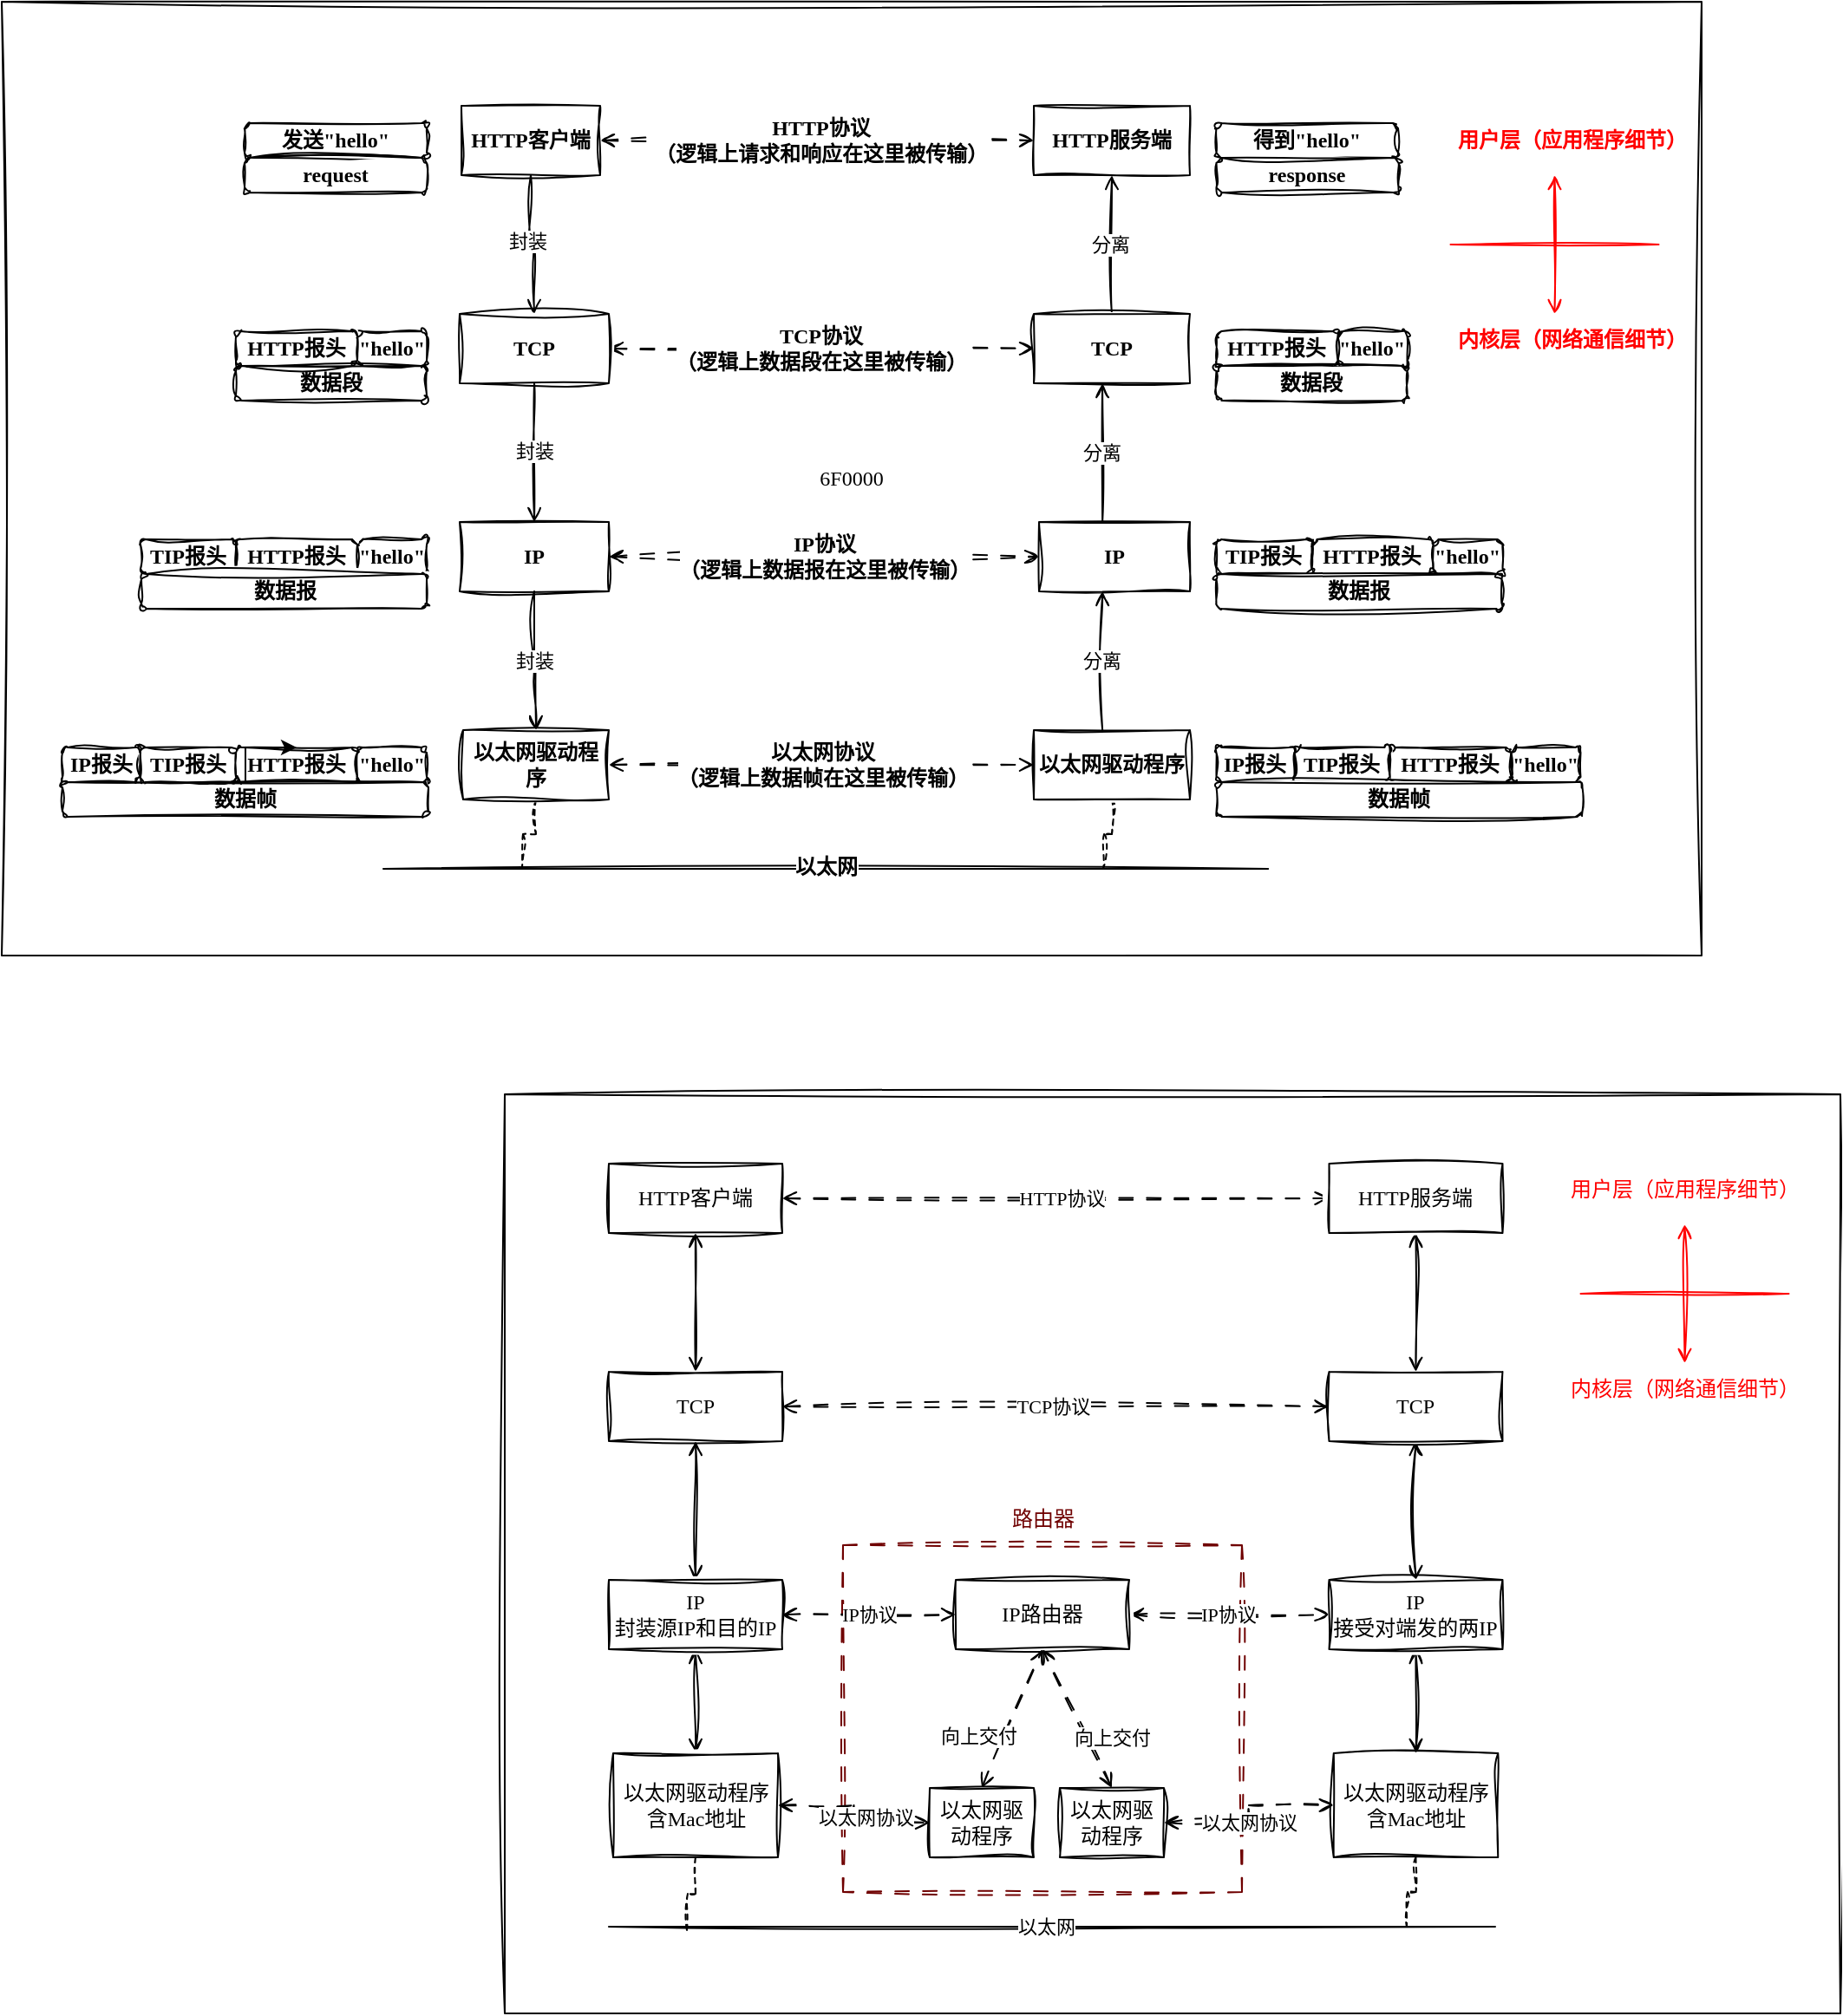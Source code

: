 <mxfile version="22.1.2" type="device">
  <diagram name="第 1 页" id="7oMCcfue97lB2IO2_yBv">
    <mxGraphModel dx="2013" dy="1205" grid="1" gridSize="10" guides="1" tooltips="1" connect="1" arrows="1" fold="1" page="1" pageScale="1" pageWidth="100000" pageHeight="100000" math="0" shadow="0">
      <root>
        <mxCell id="0" />
        <mxCell id="1" parent="0" />
        <mxCell id="Su5WRMt0bHYKvWhULNg3-113" value="6F0000" style="rounded=0;whiteSpace=wrap;html=1;sketch=1;curveFitting=1;jiggle=2;fontFamily=Comic Sans MS;" vertex="1" parent="1">
          <mxGeometry x="1380" y="300" width="980" height="550" as="geometry" />
        </mxCell>
        <mxCell id="Su5WRMt0bHYKvWhULNg3-140" value="" style="rounded=0;whiteSpace=wrap;html=1;sketch=1;curveFitting=1;jiggle=2;fontFamily=Comic Sans MS;" vertex="1" parent="1">
          <mxGeometry x="1670" y="930" width="770" height="530" as="geometry" />
        </mxCell>
        <mxCell id="Su5WRMt0bHYKvWhULNg3-4" style="edgeStyle=orthogonalEdgeStyle;rounded=0;orthogonalLoop=1;jettySize=auto;html=1;exitX=0.5;exitY=1;exitDx=0;exitDy=0;entryX=0.5;entryY=0;entryDx=0;entryDy=0;startArrow=none;startFill=0;sketch=1;curveFitting=1;jiggle=2;endArrow=open;endFill=0;fontFamily=Comic Sans MS;fontStyle=1;fontSize=12;" edge="1" parent="1" source="Su5WRMt0bHYKvWhULNg3-2" target="Su5WRMt0bHYKvWhULNg3-3">
          <mxGeometry relative="1" as="geometry" />
        </mxCell>
        <mxCell id="Su5WRMt0bHYKvWhULNg3-129" value="封装" style="edgeLabel;html=1;align=center;verticalAlign=middle;resizable=0;points=[];fontFamily=Comic Sans MS;" vertex="1" connectable="0" parent="Su5WRMt0bHYKvWhULNg3-4">
          <mxGeometry x="-0.029" y="2" relative="1" as="geometry">
            <mxPoint x="-2" as="offset" />
          </mxGeometry>
        </mxCell>
        <mxCell id="Su5WRMt0bHYKvWhULNg3-16" style="edgeStyle=orthogonalEdgeStyle;rounded=0;orthogonalLoop=1;jettySize=auto;html=1;entryX=0;entryY=0.5;entryDx=0;entryDy=0;startArrow=open;startFill=0;endArrow=open;endFill=0;sketch=1;curveFitting=1;jiggle=2;dashed=1;dashPattern=8 8;fontStyle=1;fontSize=12;exitX=1;exitY=0.5;exitDx=0;exitDy=0;" edge="1" parent="1" source="Su5WRMt0bHYKvWhULNg3-2" target="Su5WRMt0bHYKvWhULNg3-10">
          <mxGeometry relative="1" as="geometry">
            <mxPoint x="1770" y="380" as="sourcePoint" />
          </mxGeometry>
        </mxCell>
        <mxCell id="Su5WRMt0bHYKvWhULNg3-20" value="HTTP协议&lt;br&gt;（逻辑上请求和响应在这里被传输）" style="edgeLabel;html=1;align=center;verticalAlign=middle;resizable=0;points=[];fontFamily=Comic Sans MS;fontStyle=1;fontSize=12;" vertex="1" connectable="0" parent="Su5WRMt0bHYKvWhULNg3-16">
          <mxGeometry x="0.046" y="1" relative="1" as="geometry">
            <mxPoint x="-4" y="1" as="offset" />
          </mxGeometry>
        </mxCell>
        <mxCell id="Su5WRMt0bHYKvWhULNg3-2" value="HTTP客户端" style="rounded=0;whiteSpace=wrap;html=1;sketch=1;curveFitting=1;jiggle=2;fontFamily=Comic Sans MS;fontStyle=1;fontSize=12;" vertex="1" parent="1">
          <mxGeometry x="1645" y="360" width="80" height="40" as="geometry" />
        </mxCell>
        <mxCell id="Su5WRMt0bHYKvWhULNg3-17" style="edgeStyle=orthogonalEdgeStyle;rounded=0;orthogonalLoop=1;jettySize=auto;html=1;exitX=1;exitY=0.5;exitDx=0;exitDy=0;entryX=0;entryY=0.5;entryDx=0;entryDy=0;startArrow=open;startFill=0;endArrow=open;endFill=0;sketch=1;curveFitting=1;jiggle=2;dashed=1;dashPattern=8 8;fontStyle=1;fontSize=12;" edge="1" parent="1" source="Su5WRMt0bHYKvWhULNg3-3" target="Su5WRMt0bHYKvWhULNg3-12">
          <mxGeometry relative="1" as="geometry">
            <mxPoint x="1775" y="500" as="sourcePoint" />
          </mxGeometry>
        </mxCell>
        <mxCell id="Su5WRMt0bHYKvWhULNg3-21" value="TCP协议&lt;br&gt;（逻辑上数据段在这里被传输）" style="edgeLabel;html=1;align=center;verticalAlign=middle;resizable=0;points=[];fontFamily=Comic Sans MS;fontStyle=1;fontSize=12;" vertex="1" connectable="0" parent="Su5WRMt0bHYKvWhULNg3-17">
          <mxGeometry x="-0.037" y="6" relative="1" as="geometry">
            <mxPoint x="4" y="6" as="offset" />
          </mxGeometry>
        </mxCell>
        <mxCell id="Su5WRMt0bHYKvWhULNg3-3" value="TCP" style="rounded=0;whiteSpace=wrap;html=1;sketch=1;curveFitting=1;jiggle=2;fontFamily=Comic Sans MS;fontStyle=1;fontSize=12;" vertex="1" parent="1">
          <mxGeometry x="1644" y="480" width="86" height="40" as="geometry" />
        </mxCell>
        <mxCell id="Su5WRMt0bHYKvWhULNg3-18" style="edgeStyle=orthogonalEdgeStyle;rounded=0;orthogonalLoop=1;jettySize=auto;html=1;entryX=0;entryY=0.5;entryDx=0;entryDy=0;startArrow=open;startFill=0;endArrow=open;endFill=0;sketch=1;curveFitting=1;jiggle=2;dashed=1;dashPattern=8 8;fontStyle=1;fontSize=12;exitX=1;exitY=0.5;exitDx=0;exitDy=0;" edge="1" parent="1" source="Su5WRMt0bHYKvWhULNg3-5" target="Su5WRMt0bHYKvWhULNg3-14">
          <mxGeometry relative="1" as="geometry">
            <mxPoint x="1770" y="620" as="sourcePoint" />
            <mxPoint x="1965" y="574.88" as="targetPoint" />
          </mxGeometry>
        </mxCell>
        <mxCell id="Su5WRMt0bHYKvWhULNg3-22" value="IP协议&lt;br&gt;（逻辑上数据报在这里被传输）" style="edgeLabel;html=1;align=center;verticalAlign=middle;resizable=0;points=[];fontFamily=Comic Sans MS;fontStyle=1;fontSize=12;" vertex="1" connectable="0" parent="Su5WRMt0bHYKvWhULNg3-18">
          <mxGeometry x="-0.009" y="-1" relative="1" as="geometry">
            <mxPoint x="1" y="-1" as="offset" />
          </mxGeometry>
        </mxCell>
        <mxCell id="Su5WRMt0bHYKvWhULNg3-5" value="IP" style="rounded=0;whiteSpace=wrap;html=1;sketch=1;curveFitting=1;jiggle=2;fontFamily=Comic Sans MS;fontStyle=1;fontSize=12;" vertex="1" parent="1">
          <mxGeometry x="1644" y="600" width="86" height="40" as="geometry" />
        </mxCell>
        <mxCell id="Su5WRMt0bHYKvWhULNg3-19" style="edgeStyle=orthogonalEdgeStyle;rounded=0;orthogonalLoop=1;jettySize=auto;html=1;exitX=1;exitY=0.5;exitDx=0;exitDy=0;entryX=0;entryY=0.5;entryDx=0;entryDy=0;startArrow=open;startFill=0;endArrow=open;endFill=0;sketch=1;curveFitting=1;jiggle=2;dashed=1;dashPattern=8 8;fontStyle=1;fontSize=12;" edge="1" parent="1" source="Su5WRMt0bHYKvWhULNg3-7" target="Su5WRMt0bHYKvWhULNg3-15">
          <mxGeometry relative="1" as="geometry">
            <mxPoint x="1775" y="740.0" as="sourcePoint" />
          </mxGeometry>
        </mxCell>
        <mxCell id="Su5WRMt0bHYKvWhULNg3-23" value="以太网协议&lt;br&gt;（逻辑上数据帧在这里被传输）" style="edgeLabel;html=1;align=center;verticalAlign=middle;resizable=0;points=[];fontFamily=Comic Sans MS;fontStyle=1;fontSize=12;" vertex="1" connectable="0" parent="Su5WRMt0bHYKvWhULNg3-19">
          <mxGeometry x="-0.023" y="3" relative="1" as="geometry">
            <mxPoint x="3" y="3" as="offset" />
          </mxGeometry>
        </mxCell>
        <mxCell id="Su5WRMt0bHYKvWhULNg3-24" style="edgeStyle=orthogonalEdgeStyle;rounded=0;orthogonalLoop=1;jettySize=auto;html=1;exitX=0.5;exitY=1;exitDx=0;exitDy=0;endArrow=none;endFill=0;sketch=1;curveFitting=1;jiggle=2;dashed=1;fontStyle=1;fontSize=12;" edge="1" parent="1" source="Su5WRMt0bHYKvWhULNg3-7">
          <mxGeometry relative="1" as="geometry">
            <mxPoint x="1680" y="800" as="targetPoint" />
          </mxGeometry>
        </mxCell>
        <mxCell id="Su5WRMt0bHYKvWhULNg3-7" value="以太网驱动程序" style="rounded=0;whiteSpace=wrap;html=1;sketch=1;curveFitting=1;jiggle=2;fontFamily=Comic Sans MS;fontStyle=1;fontSize=12;" vertex="1" parent="1">
          <mxGeometry x="1646" y="720" width="84" height="40" as="geometry" />
        </mxCell>
        <mxCell id="Su5WRMt0bHYKvWhULNg3-9" style="edgeStyle=orthogonalEdgeStyle;rounded=0;orthogonalLoop=1;jettySize=auto;html=1;exitX=0.5;exitY=1;exitDx=0;exitDy=0;entryX=0.5;entryY=0;entryDx=0;entryDy=0;startArrow=open;startFill=0;sketch=1;curveFitting=1;jiggle=2;endArrow=none;endFill=0;fontFamily=Comic Sans MS;fontStyle=1;fontSize=12;" edge="1" parent="1" source="Su5WRMt0bHYKvWhULNg3-10" target="Su5WRMt0bHYKvWhULNg3-12">
          <mxGeometry relative="1" as="geometry" />
        </mxCell>
        <mxCell id="Su5WRMt0bHYKvWhULNg3-134" value="分离" style="edgeLabel;html=1;align=center;verticalAlign=middle;resizable=0;points=[];" vertex="1" connectable="0" parent="Su5WRMt0bHYKvWhULNg3-9">
          <mxGeometry x="-0.077" y="-1" relative="1" as="geometry">
            <mxPoint y="3" as="offset" />
          </mxGeometry>
        </mxCell>
        <mxCell id="Su5WRMt0bHYKvWhULNg3-10" value="HTTP服务端" style="rounded=0;whiteSpace=wrap;html=1;sketch=1;curveFitting=1;jiggle=2;fontFamily=Comic Sans MS;fontStyle=1;fontSize=12;" vertex="1" parent="1">
          <mxGeometry x="1975" y="360" width="90" height="40" as="geometry" />
        </mxCell>
        <mxCell id="Su5WRMt0bHYKvWhULNg3-12" value="TCP" style="rounded=0;whiteSpace=wrap;html=1;sketch=1;curveFitting=1;jiggle=2;fontFamily=Comic Sans MS;fontStyle=1;fontSize=12;" vertex="1" parent="1">
          <mxGeometry x="1975" y="480" width="90" height="40" as="geometry" />
        </mxCell>
        <mxCell id="Su5WRMt0bHYKvWhULNg3-14" value="IP" style="rounded=0;whiteSpace=wrap;html=1;sketch=1;curveFitting=1;jiggle=2;fontFamily=Comic Sans MS;fontStyle=1;fontSize=12;" vertex="1" parent="1">
          <mxGeometry x="1978" y="600" width="87" height="40" as="geometry" />
        </mxCell>
        <mxCell id="Su5WRMt0bHYKvWhULNg3-25" style="edgeStyle=orthogonalEdgeStyle;rounded=0;orthogonalLoop=1;jettySize=auto;html=1;exitX=0.5;exitY=1;exitDx=0;exitDy=0;endArrow=none;endFill=0;sketch=1;curveFitting=1;jiggle=2;dashed=1;fontStyle=1;fontSize=12;" edge="1" parent="1" source="Su5WRMt0bHYKvWhULNg3-15">
          <mxGeometry relative="1" as="geometry">
            <mxPoint x="2015" y="800.0" as="targetPoint" />
          </mxGeometry>
        </mxCell>
        <mxCell id="Su5WRMt0bHYKvWhULNg3-15" value="以太网驱动程序" style="rounded=0;whiteSpace=wrap;html=1;sketch=1;curveFitting=1;jiggle=2;fontFamily=Comic Sans MS;fontStyle=1;fontSize=12;" vertex="1" parent="1">
          <mxGeometry x="1975" y="720" width="90" height="40" as="geometry" />
        </mxCell>
        <mxCell id="Su5WRMt0bHYKvWhULNg3-26" value="" style="endArrow=none;html=1;rounded=0;sketch=1;curveFitting=1;jiggle=2;fontStyle=1;fontSize=12;entryX=0.745;entryY=0.909;entryDx=0;entryDy=0;entryPerimeter=0;" edge="1" parent="1" target="Su5WRMt0bHYKvWhULNg3-113">
          <mxGeometry width="50" height="50" relative="1" as="geometry">
            <mxPoint x="1600" y="800" as="sourcePoint" />
            <mxPoint x="2040" y="800" as="targetPoint" />
          </mxGeometry>
        </mxCell>
        <mxCell id="Su5WRMt0bHYKvWhULNg3-27" value="以太网" style="edgeLabel;html=1;align=center;verticalAlign=middle;resizable=0;points=[];fontFamily=Comic Sans MS;fontStyle=1;fontSize=12;" vertex="1" connectable="0" parent="Su5WRMt0bHYKvWhULNg3-26">
          <mxGeometry x="0.064" y="-3" relative="1" as="geometry">
            <mxPoint x="-17" y="-4" as="offset" />
          </mxGeometry>
        </mxCell>
        <mxCell id="Su5WRMt0bHYKvWhULNg3-28" value="" style="endArrow=none;html=1;rounded=0;sketch=1;curveFitting=1;jiggle=2;fontStyle=1;fontSize=12;fontColor=#FF0000;strokeColor=#FF0000;" edge="1" parent="1">
          <mxGeometry width="50" height="50" relative="1" as="geometry">
            <mxPoint x="2215.25" y="440" as="sourcePoint" />
            <mxPoint x="2335.25" y="440" as="targetPoint" />
          </mxGeometry>
        </mxCell>
        <mxCell id="Su5WRMt0bHYKvWhULNg3-30" style="edgeStyle=orthogonalEdgeStyle;rounded=0;orthogonalLoop=1;jettySize=auto;html=1;exitX=0.5;exitY=1;exitDx=0;exitDy=0;entryX=0.5;entryY=0;entryDx=0;entryDy=0;startArrow=open;startFill=0;sketch=1;curveFitting=1;jiggle=2;endArrow=open;endFill=0;fontFamily=Comic Sans MS;fontStyle=1;fontSize=12;fontColor=#FF0000;strokeColor=#FF0000;" edge="1" parent="1">
          <mxGeometry relative="1" as="geometry">
            <mxPoint x="2275.25" y="400" as="sourcePoint" />
            <mxPoint x="2275.25" y="480" as="targetPoint" />
          </mxGeometry>
        </mxCell>
        <mxCell id="Su5WRMt0bHYKvWhULNg3-32" value="&lt;font face=&quot;Comic Sans MS&quot; style=&quot;font-size: 12px;&quot;&gt;用户层（应用程序细节）&lt;/font&gt;" style="text;html=1;align=center;verticalAlign=middle;resizable=0;points=[];autosize=1;strokeColor=none;fillColor=none;fontStyle=1;fontSize=12;fontColor=#FF0000;" vertex="1" parent="1">
          <mxGeometry x="2205.25" y="365" width="160" height="30" as="geometry" />
        </mxCell>
        <mxCell id="Su5WRMt0bHYKvWhULNg3-33" value="&lt;font face=&quot;Comic Sans MS&quot; style=&quot;font-size: 12px;&quot;&gt;内核层（网络通信细节）&lt;/font&gt;" style="text;html=1;align=center;verticalAlign=middle;resizable=0;points=[];autosize=1;strokeColor=none;fillColor=none;fontStyle=1;fontSize=12;fontColor=#FF0000;" vertex="1" parent="1">
          <mxGeometry x="2205.25" y="480" width="160" height="30" as="geometry" />
        </mxCell>
        <mxCell id="Su5WRMt0bHYKvWhULNg3-49" value="" style="rounded=0;whiteSpace=wrap;html=1;sketch=1;curveFitting=1;jiggle=2;fontFamily=Comic Sans MS;fillColor=none;fontColor=#ffffff;strokeColor=#6F0000;dashed=1;dashPattern=8 8;" vertex="1" parent="1">
          <mxGeometry x="1865" y="1190" width="230" height="200" as="geometry" />
        </mxCell>
        <mxCell id="Su5WRMt0bHYKvWhULNg3-50" style="edgeStyle=orthogonalEdgeStyle;rounded=0;orthogonalLoop=1;jettySize=auto;html=1;exitX=0.5;exitY=1;exitDx=0;exitDy=0;entryX=0.5;entryY=0;entryDx=0;entryDy=0;startArrow=open;startFill=0;sketch=1;curveFitting=1;jiggle=2;endArrow=open;endFill=0;fontFamily=Comic Sans MS;" edge="1" parent="1" source="Su5WRMt0bHYKvWhULNg3-53" target="Su5WRMt0bHYKvWhULNg3-57">
          <mxGeometry relative="1" as="geometry" />
        </mxCell>
        <mxCell id="Su5WRMt0bHYKvWhULNg3-51" style="edgeStyle=orthogonalEdgeStyle;rounded=0;orthogonalLoop=1;jettySize=auto;html=1;exitX=1;exitY=0.5;exitDx=0;exitDy=0;entryX=0;entryY=0.5;entryDx=0;entryDy=0;startArrow=open;startFill=0;endArrow=open;endFill=0;sketch=1;curveFitting=1;jiggle=2;dashed=1;dashPattern=8 8;" edge="1" parent="1" source="Su5WRMt0bHYKvWhULNg3-53" target="Su5WRMt0bHYKvWhULNg3-65">
          <mxGeometry relative="1" as="geometry" />
        </mxCell>
        <mxCell id="Su5WRMt0bHYKvWhULNg3-52" value="HTTP协议" style="edgeLabel;html=1;align=center;verticalAlign=middle;resizable=0;points=[];fontFamily=Comic Sans MS;" vertex="1" connectable="0" parent="Su5WRMt0bHYKvWhULNg3-51">
          <mxGeometry x="0.046" y="1" relative="1" as="geometry">
            <mxPoint x="-4" y="1" as="offset" />
          </mxGeometry>
        </mxCell>
        <mxCell id="Su5WRMt0bHYKvWhULNg3-53" value="HTTP客户端" style="rounded=0;whiteSpace=wrap;html=1;sketch=1;curveFitting=1;jiggle=2;fontFamily=Comic Sans MS;" vertex="1" parent="1">
          <mxGeometry x="1730" y="970" width="100" height="40" as="geometry" />
        </mxCell>
        <mxCell id="Su5WRMt0bHYKvWhULNg3-54" style="edgeStyle=orthogonalEdgeStyle;rounded=0;orthogonalLoop=1;jettySize=auto;html=1;exitX=0.5;exitY=1;exitDx=0;exitDy=0;entryX=0.5;entryY=0;entryDx=0;entryDy=0;startArrow=open;startFill=0;sketch=1;curveFitting=1;jiggle=2;endArrow=open;endFill=0;fontFamily=Comic Sans MS;" edge="1" parent="1" source="Su5WRMt0bHYKvWhULNg3-57" target="Su5WRMt0bHYKvWhULNg3-61">
          <mxGeometry relative="1" as="geometry" />
        </mxCell>
        <mxCell id="Su5WRMt0bHYKvWhULNg3-55" style="edgeStyle=orthogonalEdgeStyle;rounded=0;orthogonalLoop=1;jettySize=auto;html=1;exitX=1;exitY=0.5;exitDx=0;exitDy=0;entryX=0;entryY=0.5;entryDx=0;entryDy=0;startArrow=open;startFill=0;endArrow=open;endFill=0;sketch=1;curveFitting=1;jiggle=2;dashed=1;dashPattern=8 8;" edge="1" parent="1" source="Su5WRMt0bHYKvWhULNg3-57" target="Su5WRMt0bHYKvWhULNg3-67">
          <mxGeometry relative="1" as="geometry" />
        </mxCell>
        <mxCell id="Su5WRMt0bHYKvWhULNg3-56" value="TCP协议" style="edgeLabel;html=1;align=center;verticalAlign=middle;resizable=0;points=[];fontFamily=Comic Sans MS;" vertex="1" connectable="0" parent="Su5WRMt0bHYKvWhULNg3-55">
          <mxGeometry x="-0.037" y="6" relative="1" as="geometry">
            <mxPoint x="4" y="6" as="offset" />
          </mxGeometry>
        </mxCell>
        <mxCell id="Su5WRMt0bHYKvWhULNg3-57" value="TCP" style="rounded=0;whiteSpace=wrap;html=1;sketch=1;curveFitting=1;jiggle=2;fontFamily=Comic Sans MS;" vertex="1" parent="1">
          <mxGeometry x="1730" y="1090" width="100" height="40" as="geometry" />
        </mxCell>
        <mxCell id="Su5WRMt0bHYKvWhULNg3-58" style="edgeStyle=orthogonalEdgeStyle;rounded=0;orthogonalLoop=1;jettySize=auto;html=1;exitX=0.5;exitY=1;exitDx=0;exitDy=0;entryX=0.5;entryY=0;entryDx=0;entryDy=0;startArrow=open;startFill=0;sketch=1;curveFitting=1;jiggle=2;endArrow=open;endFill=0;fontFamily=Comic Sans MS;" edge="1" parent="1" source="Su5WRMt0bHYKvWhULNg3-61" target="Su5WRMt0bHYKvWhULNg3-63">
          <mxGeometry relative="1" as="geometry" />
        </mxCell>
        <mxCell id="Su5WRMt0bHYKvWhULNg3-59" style="edgeStyle=orthogonalEdgeStyle;rounded=0;orthogonalLoop=1;jettySize=auto;html=1;exitX=1;exitY=0.5;exitDx=0;exitDy=0;startArrow=open;startFill=0;endArrow=open;endFill=0;sketch=1;curveFitting=1;jiggle=2;dashed=1;dashPattern=8 8;entryX=0;entryY=0.5;entryDx=0;entryDy=0;" edge="1" parent="1" source="Su5WRMt0bHYKvWhULNg3-61" target="Su5WRMt0bHYKvWhULNg3-80">
          <mxGeometry relative="1" as="geometry">
            <mxPoint x="1900" y="1280" as="targetPoint" />
          </mxGeometry>
        </mxCell>
        <mxCell id="Su5WRMt0bHYKvWhULNg3-60" value="IP协议" style="edgeLabel;html=1;align=center;verticalAlign=middle;resizable=0;points=[];fontFamily=Comic Sans MS;" vertex="1" connectable="0" parent="Su5WRMt0bHYKvWhULNg3-59">
          <mxGeometry x="-0.009" y="-1" relative="1" as="geometry">
            <mxPoint y="-1" as="offset" />
          </mxGeometry>
        </mxCell>
        <mxCell id="Su5WRMt0bHYKvWhULNg3-61" value="IP&lt;br&gt;封装源IP和目的IP" style="rounded=0;whiteSpace=wrap;html=1;sketch=1;curveFitting=1;jiggle=2;fontFamily=Comic Sans MS;" vertex="1" parent="1">
          <mxGeometry x="1730" y="1210" width="100" height="40" as="geometry" />
        </mxCell>
        <mxCell id="Su5WRMt0bHYKvWhULNg3-62" style="edgeStyle=orthogonalEdgeStyle;rounded=0;orthogonalLoop=1;jettySize=auto;html=1;exitX=0.5;exitY=1;exitDx=0;exitDy=0;endArrow=none;endFill=0;sketch=1;curveFitting=1;jiggle=2;dashed=1;" edge="1" parent="1" source="Su5WRMt0bHYKvWhULNg3-63">
          <mxGeometry relative="1" as="geometry">
            <mxPoint x="1775" y="1412" as="targetPoint" />
          </mxGeometry>
        </mxCell>
        <mxCell id="Su5WRMt0bHYKvWhULNg3-63" value="以太网驱动程序&lt;br&gt;含Mac地址" style="rounded=0;whiteSpace=wrap;html=1;sketch=1;curveFitting=1;jiggle=2;fontFamily=Comic Sans MS;" vertex="1" parent="1">
          <mxGeometry x="1732.5" y="1310" width="95" height="60" as="geometry" />
        </mxCell>
        <mxCell id="Su5WRMt0bHYKvWhULNg3-64" style="edgeStyle=orthogonalEdgeStyle;rounded=0;orthogonalLoop=1;jettySize=auto;html=1;exitX=0.5;exitY=1;exitDx=0;exitDy=0;entryX=0.5;entryY=0;entryDx=0;entryDy=0;startArrow=open;startFill=0;sketch=1;curveFitting=1;jiggle=2;endArrow=open;endFill=0;fontFamily=Comic Sans MS;" edge="1" parent="1" source="Su5WRMt0bHYKvWhULNg3-65" target="Su5WRMt0bHYKvWhULNg3-67">
          <mxGeometry relative="1" as="geometry" />
        </mxCell>
        <mxCell id="Su5WRMt0bHYKvWhULNg3-65" value="HTTP服务端" style="rounded=0;whiteSpace=wrap;html=1;sketch=1;curveFitting=1;jiggle=2;fontFamily=Comic Sans MS;" vertex="1" parent="1">
          <mxGeometry x="2145.25" y="970" width="100" height="40" as="geometry" />
        </mxCell>
        <mxCell id="Su5WRMt0bHYKvWhULNg3-66" style="edgeStyle=orthogonalEdgeStyle;rounded=0;orthogonalLoop=1;jettySize=auto;html=1;exitX=0.5;exitY=1;exitDx=0;exitDy=0;entryX=0.5;entryY=0;entryDx=0;entryDy=0;startArrow=open;startFill=0;sketch=1;curveFitting=1;jiggle=2;endArrow=open;endFill=0;fontFamily=Comic Sans MS;" edge="1" parent="1" source="Su5WRMt0bHYKvWhULNg3-67" target="Su5WRMt0bHYKvWhULNg3-69">
          <mxGeometry relative="1" as="geometry" />
        </mxCell>
        <mxCell id="Su5WRMt0bHYKvWhULNg3-67" value="TCP" style="rounded=0;whiteSpace=wrap;html=1;sketch=1;curveFitting=1;jiggle=2;fontFamily=Comic Sans MS;" vertex="1" parent="1">
          <mxGeometry x="2145.25" y="1090" width="100" height="40" as="geometry" />
        </mxCell>
        <mxCell id="Su5WRMt0bHYKvWhULNg3-68" style="edgeStyle=orthogonalEdgeStyle;rounded=0;orthogonalLoop=1;jettySize=auto;html=1;exitX=0.5;exitY=1;exitDx=0;exitDy=0;entryX=0.5;entryY=0;entryDx=0;entryDy=0;startArrow=open;startFill=0;sketch=1;curveFitting=1;jiggle=2;endArrow=open;endFill=0;fontFamily=Comic Sans MS;" edge="1" parent="1" source="Su5WRMt0bHYKvWhULNg3-69" target="Su5WRMt0bHYKvWhULNg3-71">
          <mxGeometry relative="1" as="geometry" />
        </mxCell>
        <mxCell id="Su5WRMt0bHYKvWhULNg3-69" value="IP&lt;br&gt;接受对端发的两IP" style="rounded=0;whiteSpace=wrap;html=1;sketch=1;curveFitting=1;jiggle=2;fontFamily=Comic Sans MS;" vertex="1" parent="1">
          <mxGeometry x="2145.25" y="1210" width="100" height="40" as="geometry" />
        </mxCell>
        <mxCell id="Su5WRMt0bHYKvWhULNg3-70" style="edgeStyle=orthogonalEdgeStyle;rounded=0;orthogonalLoop=1;jettySize=auto;html=1;exitX=0.5;exitY=1;exitDx=0;exitDy=0;endArrow=none;endFill=0;sketch=1;curveFitting=1;jiggle=2;dashed=1;" edge="1" parent="1" source="Su5WRMt0bHYKvWhULNg3-71">
          <mxGeometry relative="1" as="geometry">
            <mxPoint x="2190" y="1410" as="targetPoint" />
          </mxGeometry>
        </mxCell>
        <mxCell id="Su5WRMt0bHYKvWhULNg3-71" value="以太网驱动程序&lt;br&gt;含Mac地址" style="rounded=0;whiteSpace=wrap;html=1;sketch=1;curveFitting=1;jiggle=2;fontFamily=Comic Sans MS;" vertex="1" parent="1">
          <mxGeometry x="2147.88" y="1310" width="94.75" height="60" as="geometry" />
        </mxCell>
        <mxCell id="Su5WRMt0bHYKvWhULNg3-72" value="" style="endArrow=none;html=1;rounded=0;sketch=1;curveFitting=1;jiggle=2;" edge="1" parent="1">
          <mxGeometry width="50" height="50" relative="1" as="geometry">
            <mxPoint x="1730" y="1410" as="sourcePoint" />
            <mxPoint x="2241" y="1410" as="targetPoint" />
          </mxGeometry>
        </mxCell>
        <mxCell id="Su5WRMt0bHYKvWhULNg3-73" value="以太网" style="edgeLabel;html=1;align=center;verticalAlign=middle;resizable=0;points=[];fontFamily=Comic Sans MS;" vertex="1" connectable="0" parent="Su5WRMt0bHYKvWhULNg3-72">
          <mxGeometry x="0.064" y="-3" relative="1" as="geometry">
            <mxPoint x="-20" y="-3" as="offset" />
          </mxGeometry>
        </mxCell>
        <mxCell id="Su5WRMt0bHYKvWhULNg3-74" value="" style="endArrow=none;html=1;rounded=0;sketch=1;curveFitting=1;jiggle=2;fontColor=#FF0000;strokeColor=#FF0000;" edge="1" parent="1">
          <mxGeometry width="50" height="50" relative="1" as="geometry">
            <mxPoint x="2290.25" y="1045" as="sourcePoint" />
            <mxPoint x="2410.25" y="1045" as="targetPoint" />
          </mxGeometry>
        </mxCell>
        <mxCell id="Su5WRMt0bHYKvWhULNg3-75" style="edgeStyle=orthogonalEdgeStyle;rounded=0;orthogonalLoop=1;jettySize=auto;html=1;exitX=0.5;exitY=1;exitDx=0;exitDy=0;entryX=0.5;entryY=0;entryDx=0;entryDy=0;startArrow=open;startFill=0;sketch=1;curveFitting=1;jiggle=2;endArrow=open;endFill=0;fontFamily=Comic Sans MS;fontColor=#FF0000;strokeColor=#FF0000;" edge="1" parent="1">
          <mxGeometry relative="1" as="geometry">
            <mxPoint x="2350.25" y="1005" as="sourcePoint" />
            <mxPoint x="2350.25" y="1085" as="targetPoint" />
          </mxGeometry>
        </mxCell>
        <mxCell id="Su5WRMt0bHYKvWhULNg3-76" value="&lt;font face=&quot;Comic Sans MS&quot;&gt;用户层（应用程序细节）&lt;/font&gt;" style="text;html=1;align=center;verticalAlign=middle;resizable=0;points=[];autosize=1;strokeColor=none;fillColor=none;fontColor=#FF0000;" vertex="1" parent="1">
          <mxGeometry x="2270" y="970" width="160" height="30" as="geometry" />
        </mxCell>
        <mxCell id="Su5WRMt0bHYKvWhULNg3-77" value="&lt;font face=&quot;Comic Sans MS&quot;&gt;内核层（网络通信细节）&lt;/font&gt;" style="text;html=1;align=center;verticalAlign=middle;resizable=0;points=[];autosize=1;strokeColor=none;fillColor=none;fontColor=#FF0000;" vertex="1" parent="1">
          <mxGeometry x="2270" y="1085" width="160" height="30" as="geometry" />
        </mxCell>
        <mxCell id="Su5WRMt0bHYKvWhULNg3-78" style="edgeStyle=orthogonalEdgeStyle;rounded=0;orthogonalLoop=1;jettySize=auto;html=1;startArrow=open;startFill=0;endArrow=open;endFill=0;sketch=1;curveFitting=1;jiggle=2;dashed=1;dashPattern=8 8;entryX=0;entryY=0.5;entryDx=0;entryDy=0;exitX=1;exitY=0.5;exitDx=0;exitDy=0;" edge="1" parent="1" source="Su5WRMt0bHYKvWhULNg3-80" target="Su5WRMt0bHYKvWhULNg3-69">
          <mxGeometry relative="1" as="geometry">
            <mxPoint x="2040" y="1280" as="sourcePoint" />
            <mxPoint x="1940" y="1240" as="targetPoint" />
          </mxGeometry>
        </mxCell>
        <mxCell id="Su5WRMt0bHYKvWhULNg3-79" value="IP协议" style="edgeLabel;html=1;align=center;verticalAlign=middle;resizable=0;points=[];fontFamily=Comic Sans MS;" vertex="1" connectable="0" parent="Su5WRMt0bHYKvWhULNg3-78">
          <mxGeometry x="-0.009" y="-1" relative="1" as="geometry">
            <mxPoint y="-1" as="offset" />
          </mxGeometry>
        </mxCell>
        <mxCell id="Su5WRMt0bHYKvWhULNg3-80" value="IP路由器" style="rounded=0;whiteSpace=wrap;html=1;sketch=1;curveFitting=1;jiggle=2;fontFamily=Comic Sans MS;" vertex="1" parent="1">
          <mxGeometry x="1930" y="1210" width="100" height="40" as="geometry" />
        </mxCell>
        <mxCell id="Su5WRMt0bHYKvWhULNg3-81" value="" style="edgeStyle=orthogonalEdgeStyle;rounded=0;orthogonalLoop=1;jettySize=auto;html=1;exitX=1;exitY=0.5;exitDx=0;exitDy=0;entryX=0;entryY=0.5;entryDx=0;entryDy=0;startArrow=open;startFill=0;endArrow=open;endFill=0;sketch=1;curveFitting=1;jiggle=2;dashed=1;dashPattern=8 8;" edge="1" parent="1" source="Su5WRMt0bHYKvWhULNg3-63" target="Su5WRMt0bHYKvWhULNg3-83">
          <mxGeometry relative="1" as="geometry">
            <mxPoint x="1860" y="1350" as="sourcePoint" />
            <mxPoint x="2100" y="1350" as="targetPoint" />
          </mxGeometry>
        </mxCell>
        <mxCell id="Su5WRMt0bHYKvWhULNg3-82" value="以太网协议" style="edgeLabel;html=1;align=center;verticalAlign=middle;resizable=0;points=[];fontFamily=Comic Sans MS;" vertex="1" connectable="0" parent="Su5WRMt0bHYKvWhULNg3-81">
          <mxGeometry x="-0.023" y="3" relative="1" as="geometry">
            <mxPoint x="3" y="3" as="offset" />
          </mxGeometry>
        </mxCell>
        <mxCell id="Su5WRMt0bHYKvWhULNg3-83" value="以太网驱动程序" style="rounded=0;whiteSpace=wrap;html=1;sketch=1;curveFitting=1;jiggle=2;fontFamily=Comic Sans MS;" vertex="1" parent="1">
          <mxGeometry x="1915" y="1330" width="60" height="40" as="geometry" />
        </mxCell>
        <mxCell id="Su5WRMt0bHYKvWhULNg3-84" value="以太网驱动程序" style="rounded=0;whiteSpace=wrap;html=1;sketch=1;curveFitting=1;jiggle=2;fontFamily=Comic Sans MS;" vertex="1" parent="1">
          <mxGeometry x="1990" y="1330" width="60" height="40" as="geometry" />
        </mxCell>
        <mxCell id="Su5WRMt0bHYKvWhULNg3-85" value="" style="edgeStyle=orthogonalEdgeStyle;rounded=0;orthogonalLoop=1;jettySize=auto;html=1;exitX=1;exitY=0.5;exitDx=0;exitDy=0;startArrow=open;startFill=0;endArrow=open;endFill=0;sketch=1;curveFitting=1;jiggle=2;dashed=1;dashPattern=8 8;entryX=0;entryY=0.5;entryDx=0;entryDy=0;" edge="1" parent="1" source="Su5WRMt0bHYKvWhULNg3-84" target="Su5WRMt0bHYKvWhULNg3-71">
          <mxGeometry relative="1" as="geometry">
            <mxPoint x="2030.12" y="1349.64" as="sourcePoint" />
            <mxPoint x="2100" y="1380" as="targetPoint" />
          </mxGeometry>
        </mxCell>
        <mxCell id="Su5WRMt0bHYKvWhULNg3-86" value="以太网协议" style="edgeLabel;html=1;align=center;verticalAlign=middle;resizable=0;points=[];fontFamily=Comic Sans MS;" vertex="1" connectable="0" parent="Su5WRMt0bHYKvWhULNg3-85">
          <mxGeometry x="-0.023" y="3" relative="1" as="geometry">
            <mxPoint x="3" y="3" as="offset" />
          </mxGeometry>
        </mxCell>
        <mxCell id="Su5WRMt0bHYKvWhULNg3-87" value="" style="rounded=0;orthogonalLoop=1;jettySize=auto;html=1;exitX=0.5;exitY=0;exitDx=0;exitDy=0;entryX=0.5;entryY=1;entryDx=0;entryDy=0;startArrow=open;startFill=0;endArrow=open;endFill=0;sketch=1;curveFitting=1;jiggle=2;dashed=1;dashPattern=8 8;" edge="1" parent="1" source="Su5WRMt0bHYKvWhULNg3-83" target="Su5WRMt0bHYKvWhULNg3-80">
          <mxGeometry relative="1" as="geometry">
            <mxPoint x="1820" y="1360" as="sourcePoint" />
            <mxPoint x="1920" y="1360" as="targetPoint" />
          </mxGeometry>
        </mxCell>
        <mxCell id="Su5WRMt0bHYKvWhULNg3-88" value="向上交付" style="edgeLabel;html=1;align=center;verticalAlign=middle;resizable=0;points=[];fontFamily=Comic Sans MS;" vertex="1" connectable="0" parent="Su5WRMt0bHYKvWhULNg3-87">
          <mxGeometry x="-0.023" y="3" relative="1" as="geometry">
            <mxPoint x="-17" y="10" as="offset" />
          </mxGeometry>
        </mxCell>
        <mxCell id="Su5WRMt0bHYKvWhULNg3-89" value="" style="rounded=0;orthogonalLoop=1;jettySize=auto;html=1;exitX=0.5;exitY=0;exitDx=0;exitDy=0;entryX=0.5;entryY=1;entryDx=0;entryDy=0;startArrow=open;startFill=0;endArrow=open;endFill=0;sketch=1;curveFitting=1;jiggle=2;dashed=1;dashPattern=8 8;" edge="1" parent="1" source="Su5WRMt0bHYKvWhULNg3-84" target="Su5WRMt0bHYKvWhULNg3-80">
          <mxGeometry relative="1" as="geometry">
            <mxPoint x="1950" y="1340" as="sourcePoint" />
            <mxPoint x="1990" y="1260" as="targetPoint" />
          </mxGeometry>
        </mxCell>
        <mxCell id="Su5WRMt0bHYKvWhULNg3-90" value="向上交付" style="edgeLabel;html=1;align=center;verticalAlign=middle;resizable=0;points=[];fontFamily=Comic Sans MS;" vertex="1" connectable="0" parent="Su5WRMt0bHYKvWhULNg3-89">
          <mxGeometry x="-0.023" y="3" relative="1" as="geometry">
            <mxPoint x="22" y="8" as="offset" />
          </mxGeometry>
        </mxCell>
        <mxCell id="Su5WRMt0bHYKvWhULNg3-91" value="发送&quot;hello&quot;" style="rounded=1;whiteSpace=wrap;html=1;sketch=1;curveFitting=1;jiggle=2;fontFamily=Comic Sans MS;fontStyle=1;fontSize=12;" vertex="1" parent="1">
          <mxGeometry x="1520" y="370" width="105" height="20" as="geometry" />
        </mxCell>
        <mxCell id="Su5WRMt0bHYKvWhULNg3-92" value="&quot;hello&quot;" style="rounded=1;whiteSpace=wrap;html=1;sketch=1;curveFitting=1;jiggle=2;fontFamily=Comic Sans MS;fontStyle=1;fontSize=12;" vertex="1" parent="1">
          <mxGeometry x="1585" y="490" width="40" height="20" as="geometry" />
        </mxCell>
        <mxCell id="Su5WRMt0bHYKvWhULNg3-93" value="HTTP报头" style="rounded=1;whiteSpace=wrap;html=1;sketch=1;curveFitting=1;jiggle=2;fontFamily=Comic Sans MS;fontStyle=1;fontSize=12;" vertex="1" parent="1">
          <mxGeometry x="1515" y="490" width="70" height="20" as="geometry" />
        </mxCell>
        <mxCell id="Su5WRMt0bHYKvWhULNg3-94" value="&quot;hello&quot;" style="rounded=1;whiteSpace=wrap;html=1;sketch=1;curveFitting=1;jiggle=2;fontFamily=Comic Sans MS;fontStyle=1;fontSize=12;" vertex="1" parent="1">
          <mxGeometry x="1585" y="610" width="40" height="20" as="geometry" />
        </mxCell>
        <mxCell id="Su5WRMt0bHYKvWhULNg3-95" value="HTTP报头" style="rounded=1;whiteSpace=wrap;html=1;sketch=1;curveFitting=1;jiggle=2;fontFamily=Comic Sans MS;fontStyle=1;fontSize=12;" vertex="1" parent="1">
          <mxGeometry x="1515" y="610" width="70" height="20" as="geometry" />
        </mxCell>
        <mxCell id="Su5WRMt0bHYKvWhULNg3-96" value="TIP报头" style="rounded=1;whiteSpace=wrap;html=1;sketch=1;curveFitting=1;jiggle=2;fontFamily=Comic Sans MS;fontStyle=1;fontSize=12;" vertex="1" parent="1">
          <mxGeometry x="1460" y="610" width="55" height="20" as="geometry" />
        </mxCell>
        <mxCell id="Su5WRMt0bHYKvWhULNg3-97" value="&quot;hello&quot;" style="rounded=1;whiteSpace=wrap;html=1;sketch=1;curveFitting=1;jiggle=2;fontFamily=Comic Sans MS;fontStyle=1;fontSize=12;" vertex="1" parent="1">
          <mxGeometry x="1585" y="730" width="40" height="20" as="geometry" />
        </mxCell>
        <mxCell id="Su5WRMt0bHYKvWhULNg3-98" value="HTTP报头" style="rounded=1;whiteSpace=wrap;html=1;sketch=1;curveFitting=1;jiggle=2;fontFamily=Comic Sans MS;fontStyle=1;fontSize=12;" vertex="1" parent="1">
          <mxGeometry x="1515" y="730" width="70" height="20" as="geometry" />
        </mxCell>
        <mxCell id="Su5WRMt0bHYKvWhULNg3-99" value="IP报头" style="rounded=1;whiteSpace=wrap;html=1;sketch=1;curveFitting=1;jiggle=2;fontFamily=Comic Sans MS;fontStyle=1;fontSize=12;" vertex="1" parent="1">
          <mxGeometry x="1415" y="730" width="45" height="20" as="geometry" />
        </mxCell>
        <mxCell id="Su5WRMt0bHYKvWhULNg3-101" value="TIP报头" style="rounded=1;whiteSpace=wrap;html=1;sketch=1;curveFitting=1;jiggle=2;fontFamily=Comic Sans MS;fontStyle=1;fontSize=12;" vertex="1" parent="1">
          <mxGeometry x="1460" y="730" width="55" height="20" as="geometry" />
        </mxCell>
        <mxCell id="Su5WRMt0bHYKvWhULNg3-102" value="&quot;hello&quot;" style="rounded=1;whiteSpace=wrap;html=1;sketch=1;curveFitting=1;jiggle=2;fontFamily=Comic Sans MS;fontStyle=1;fontSize=12;" vertex="1" parent="1">
          <mxGeometry x="2250.25" y="730" width="40" height="20" as="geometry" />
        </mxCell>
        <mxCell id="Su5WRMt0bHYKvWhULNg3-103" value="HTTP报头" style="rounded=1;whiteSpace=wrap;html=1;sketch=1;curveFitting=1;jiggle=2;fontFamily=Comic Sans MS;fontStyle=1;fontSize=12;" vertex="1" parent="1">
          <mxGeometry x="2180.25" y="730" width="70" height="20" as="geometry" />
        </mxCell>
        <mxCell id="Su5WRMt0bHYKvWhULNg3-104" value="IP报头" style="rounded=1;whiteSpace=wrap;html=1;sketch=1;curveFitting=1;jiggle=2;fontFamily=Comic Sans MS;fontStyle=1;fontSize=12;" vertex="1" parent="1">
          <mxGeometry x="2080.25" y="730" width="45" height="20" as="geometry" />
        </mxCell>
        <mxCell id="Su5WRMt0bHYKvWhULNg3-105" value="TIP报头" style="rounded=1;whiteSpace=wrap;html=1;sketch=1;curveFitting=1;jiggle=2;fontFamily=Comic Sans MS;fontStyle=1;fontSize=12;" vertex="1" parent="1">
          <mxGeometry x="2125.25" y="730" width="55" height="20" as="geometry" />
        </mxCell>
        <mxCell id="Su5WRMt0bHYKvWhULNg3-106" value="得到&quot;hello&quot;" style="rounded=1;whiteSpace=wrap;html=1;sketch=1;curveFitting=1;jiggle=2;fontFamily=Comic Sans MS;fontStyle=1;fontSize=12;" vertex="1" parent="1">
          <mxGeometry x="2080.25" y="370" width="104.75" height="20" as="geometry" />
        </mxCell>
        <mxCell id="Su5WRMt0bHYKvWhULNg3-107" value="&quot;hello&quot;" style="rounded=1;whiteSpace=wrap;html=1;sketch=1;curveFitting=1;jiggle=2;fontFamily=Comic Sans MS;fontStyle=1;fontSize=12;" vertex="1" parent="1">
          <mxGeometry x="2150.25" y="490" width="40" height="20" as="geometry" />
        </mxCell>
        <mxCell id="Su5WRMt0bHYKvWhULNg3-108" value="HTTP报头" style="rounded=1;whiteSpace=wrap;html=1;sketch=1;curveFitting=1;jiggle=2;fontFamily=Comic Sans MS;fontStyle=1;fontSize=12;" vertex="1" parent="1">
          <mxGeometry x="2080.25" y="490" width="70" height="20" as="geometry" />
        </mxCell>
        <mxCell id="Su5WRMt0bHYKvWhULNg3-109" value="&quot;hello&quot;" style="rounded=1;whiteSpace=wrap;html=1;sketch=1;curveFitting=1;jiggle=2;fontFamily=Comic Sans MS;fontStyle=1;fontSize=12;" vertex="1" parent="1">
          <mxGeometry x="2205.25" y="610" width="40" height="20" as="geometry" />
        </mxCell>
        <mxCell id="Su5WRMt0bHYKvWhULNg3-110" value="HTTP报头" style="rounded=1;whiteSpace=wrap;html=1;sketch=1;curveFitting=1;jiggle=2;fontFamily=Comic Sans MS;fontStyle=1;fontSize=12;" vertex="1" parent="1">
          <mxGeometry x="2135.25" y="610" width="70" height="20" as="geometry" />
        </mxCell>
        <mxCell id="Su5WRMt0bHYKvWhULNg3-111" value="TIP报头" style="rounded=1;whiteSpace=wrap;html=1;sketch=1;curveFitting=1;jiggle=2;fontFamily=Comic Sans MS;fontStyle=1;fontSize=12;" vertex="1" parent="1">
          <mxGeometry x="2080.25" y="610" width="55" height="20" as="geometry" />
        </mxCell>
        <mxCell id="Su5WRMt0bHYKvWhULNg3-114" value="request" style="rounded=1;whiteSpace=wrap;html=1;sketch=1;curveFitting=1;jiggle=2;fontFamily=Comic Sans MS;fontStyle=1;fontSize=12;" vertex="1" parent="1">
          <mxGeometry x="1520" y="390" width="105" height="20" as="geometry" />
        </mxCell>
        <mxCell id="Su5WRMt0bHYKvWhULNg3-119" value="数据段" style="rounded=1;whiteSpace=wrap;html=1;sketch=1;curveFitting=1;jiggle=2;fontFamily=Comic Sans MS;fontStyle=1;fontSize=12;" vertex="1" parent="1">
          <mxGeometry x="1515" y="510" width="110" height="20" as="geometry" />
        </mxCell>
        <mxCell id="Su5WRMt0bHYKvWhULNg3-120" value="数据报" style="rounded=1;whiteSpace=wrap;html=1;sketch=1;curveFitting=1;jiggle=2;fontFamily=Comic Sans MS;fontStyle=1;fontSize=12;" vertex="1" parent="1">
          <mxGeometry x="1460.5" y="630" width="164.5" height="20" as="geometry" />
        </mxCell>
        <mxCell id="Su5WRMt0bHYKvWhULNg3-123" value="" style="edgeStyle=orthogonalEdgeStyle;rounded=0;orthogonalLoop=1;jettySize=auto;html=1;" edge="1" parent="1" source="Su5WRMt0bHYKvWhULNg3-121" target="Su5WRMt0bHYKvWhULNg3-98">
          <mxGeometry relative="1" as="geometry" />
        </mxCell>
        <mxCell id="Su5WRMt0bHYKvWhULNg3-121" value="数据帧" style="rounded=1;whiteSpace=wrap;html=1;sketch=1;curveFitting=1;jiggle=2;fontFamily=Comic Sans MS;fontStyle=1;fontSize=12;" vertex="1" parent="1">
          <mxGeometry x="1415" y="750" width="211" height="20" as="geometry" />
        </mxCell>
        <mxCell id="Su5WRMt0bHYKvWhULNg3-125" value="response" style="rounded=1;whiteSpace=wrap;html=1;sketch=1;curveFitting=1;jiggle=2;fontFamily=Comic Sans MS;fontStyle=1;fontSize=12;" vertex="1" parent="1">
          <mxGeometry x="2080.25" y="390" width="105" height="20" as="geometry" />
        </mxCell>
        <mxCell id="Su5WRMt0bHYKvWhULNg3-126" value="数据段" style="rounded=1;whiteSpace=wrap;html=1;sketch=1;curveFitting=1;jiggle=2;fontFamily=Comic Sans MS;fontStyle=1;fontSize=12;" vertex="1" parent="1">
          <mxGeometry x="2080.25" y="510" width="110" height="20" as="geometry" />
        </mxCell>
        <mxCell id="Su5WRMt0bHYKvWhULNg3-127" value="数据报" style="rounded=1;whiteSpace=wrap;html=1;sketch=1;curveFitting=1;jiggle=2;fontFamily=Comic Sans MS;fontStyle=1;fontSize=12;" vertex="1" parent="1">
          <mxGeometry x="2080.25" y="630" width="164.5" height="20" as="geometry" />
        </mxCell>
        <mxCell id="Su5WRMt0bHYKvWhULNg3-128" value="数据帧" style="rounded=1;whiteSpace=wrap;html=1;sketch=1;curveFitting=1;jiggle=2;fontFamily=Comic Sans MS;fontStyle=1;fontSize=12;" vertex="1" parent="1">
          <mxGeometry x="2080.25" y="750" width="211" height="20" as="geometry" />
        </mxCell>
        <mxCell id="Su5WRMt0bHYKvWhULNg3-130" style="edgeStyle=orthogonalEdgeStyle;rounded=0;orthogonalLoop=1;jettySize=auto;html=1;exitX=0.5;exitY=1;exitDx=0;exitDy=0;entryX=0.5;entryY=0;entryDx=0;entryDy=0;startArrow=none;startFill=0;sketch=1;curveFitting=1;jiggle=2;endArrow=open;endFill=0;fontFamily=Comic Sans MS;fontStyle=1;fontSize=12;" edge="1" parent="1" source="Su5WRMt0bHYKvWhULNg3-3" target="Su5WRMt0bHYKvWhULNg3-5">
          <mxGeometry relative="1" as="geometry">
            <mxPoint x="1689.79" y="520" as="sourcePoint" />
            <mxPoint x="1689.79" y="600" as="targetPoint" />
          </mxGeometry>
        </mxCell>
        <mxCell id="Su5WRMt0bHYKvWhULNg3-131" value="封装" style="edgeLabel;html=1;align=center;verticalAlign=middle;resizable=0;points=[];fontFamily=Comic Sans MS;" vertex="1" connectable="0" parent="Su5WRMt0bHYKvWhULNg3-130">
          <mxGeometry x="-0.029" y="2" relative="1" as="geometry">
            <mxPoint x="-2" as="offset" />
          </mxGeometry>
        </mxCell>
        <mxCell id="Su5WRMt0bHYKvWhULNg3-132" style="edgeStyle=orthogonalEdgeStyle;rounded=0;orthogonalLoop=1;jettySize=auto;html=1;exitX=0.5;exitY=1;exitDx=0;exitDy=0;entryX=0.5;entryY=0;entryDx=0;entryDy=0;startArrow=none;startFill=0;sketch=1;curveFitting=1;jiggle=2;endArrow=open;endFill=0;fontFamily=Comic Sans MS;fontStyle=1;fontSize=12;" edge="1" parent="1" source="Su5WRMt0bHYKvWhULNg3-5" target="Su5WRMt0bHYKvWhULNg3-7">
          <mxGeometry relative="1" as="geometry">
            <mxPoint x="1689.79" y="640" as="sourcePoint" />
            <mxPoint x="1689.79" y="720" as="targetPoint" />
          </mxGeometry>
        </mxCell>
        <mxCell id="Su5WRMt0bHYKvWhULNg3-133" value="封装" style="edgeLabel;html=1;align=center;verticalAlign=middle;resizable=0;points=[];fontFamily=Comic Sans MS;" vertex="1" connectable="0" parent="Su5WRMt0bHYKvWhULNg3-132">
          <mxGeometry x="-0.029" y="2" relative="1" as="geometry">
            <mxPoint x="-2" as="offset" />
          </mxGeometry>
        </mxCell>
        <mxCell id="Su5WRMt0bHYKvWhULNg3-135" style="edgeStyle=orthogonalEdgeStyle;rounded=0;orthogonalLoop=1;jettySize=auto;html=1;exitX=0.5;exitY=1;exitDx=0;exitDy=0;entryX=0.5;entryY=0;entryDx=0;entryDy=0;startArrow=open;startFill=0;sketch=1;curveFitting=1;jiggle=2;endArrow=none;endFill=0;fontFamily=Comic Sans MS;fontStyle=1;fontSize=12;" edge="1" parent="1">
          <mxGeometry relative="1" as="geometry">
            <mxPoint x="2014.57" y="520" as="sourcePoint" />
            <mxPoint x="2014.57" y="600" as="targetPoint" />
          </mxGeometry>
        </mxCell>
        <mxCell id="Su5WRMt0bHYKvWhULNg3-136" value="分离" style="edgeLabel;html=1;align=center;verticalAlign=middle;resizable=0;points=[];" vertex="1" connectable="0" parent="Su5WRMt0bHYKvWhULNg3-135">
          <mxGeometry x="-0.077" y="-1" relative="1" as="geometry">
            <mxPoint y="3" as="offset" />
          </mxGeometry>
        </mxCell>
        <mxCell id="Su5WRMt0bHYKvWhULNg3-137" style="edgeStyle=orthogonalEdgeStyle;rounded=0;orthogonalLoop=1;jettySize=auto;html=1;exitX=0.5;exitY=1;exitDx=0;exitDy=0;entryX=0.5;entryY=0;entryDx=0;entryDy=0;startArrow=open;startFill=0;sketch=1;curveFitting=1;jiggle=2;endArrow=none;endFill=0;fontFamily=Comic Sans MS;fontStyle=1;fontSize=12;" edge="1" parent="1">
          <mxGeometry relative="1" as="geometry">
            <mxPoint x="2014.57" y="640" as="sourcePoint" />
            <mxPoint x="2014.57" y="720" as="targetPoint" />
          </mxGeometry>
        </mxCell>
        <mxCell id="Su5WRMt0bHYKvWhULNg3-138" value="分离" style="edgeLabel;html=1;align=center;verticalAlign=middle;resizable=0;points=[];" vertex="1" connectable="0" parent="Su5WRMt0bHYKvWhULNg3-137">
          <mxGeometry x="-0.077" y="-1" relative="1" as="geometry">
            <mxPoint y="3" as="offset" />
          </mxGeometry>
        </mxCell>
        <mxCell id="Su5WRMt0bHYKvWhULNg3-139" value="路由器" style="text;html=1;align=center;verticalAlign=middle;resizable=0;points=[];autosize=1;strokeColor=none;fillColor=none;fontFamily=Comic Sans MS;fontColor=#6F0000;" vertex="1" parent="1">
          <mxGeometry x="1950" y="1160" width="60" height="30" as="geometry" />
        </mxCell>
      </root>
    </mxGraphModel>
  </diagram>
</mxfile>
